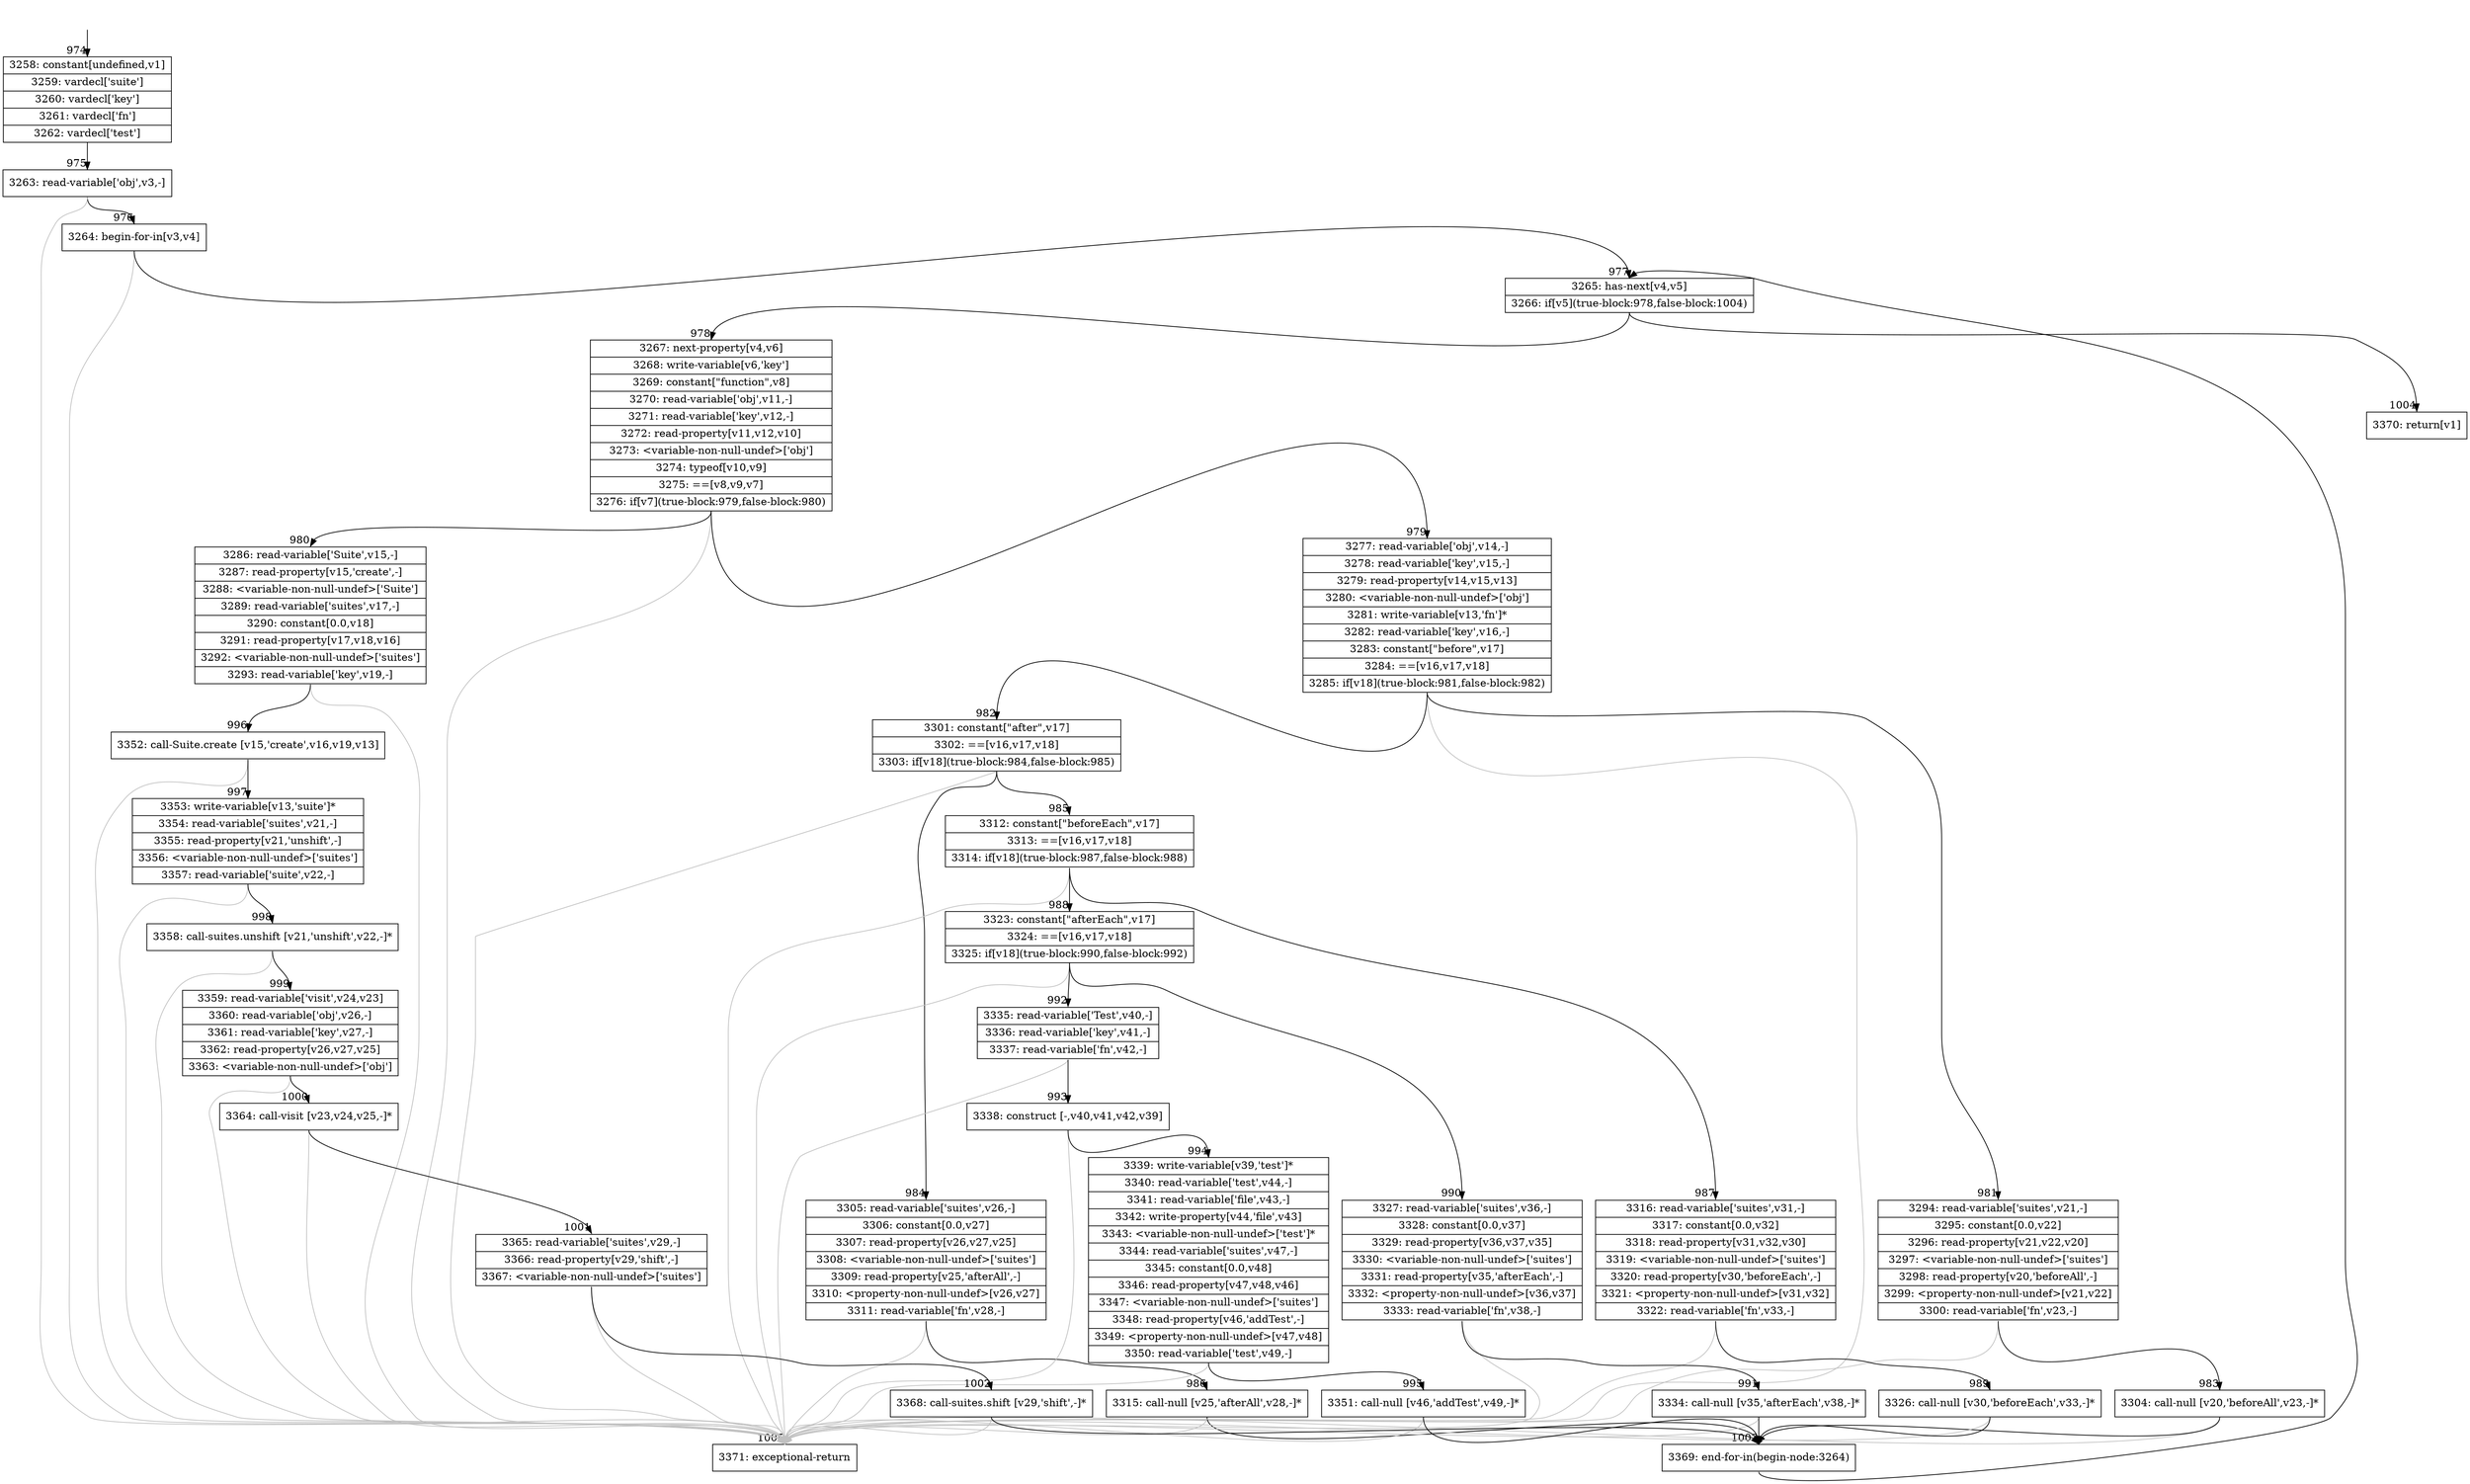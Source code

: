 digraph {
rankdir="TD"
BB_entry97[shape=none,label=""];
BB_entry97 -> BB974 [tailport=s, headport=n, headlabel="    974"]
BB974 [shape=record label="{3258: constant[undefined,v1]|3259: vardecl['suite']|3260: vardecl['key']|3261: vardecl['fn']|3262: vardecl['test']}" ] 
BB974 -> BB975 [tailport=s, headport=n, headlabel="      975"]
BB975 [shape=record label="{3263: read-variable['obj',v3,-]}" ] 
BB975 -> BB976 [tailport=s, headport=n, headlabel="      976"]
BB975 -> BB1005 [tailport=s, headport=n, color=gray, headlabel="      1005"]
BB976 [shape=record label="{3264: begin-for-in[v3,v4]}" ] 
BB976 -> BB977 [tailport=s, headport=n, headlabel="      977"]
BB976 -> BB1005 [tailport=s, headport=n, color=gray]
BB977 [shape=record label="{3265: has-next[v4,v5]|3266: if[v5](true-block:978,false-block:1004)}" ] 
BB977 -> BB978 [tailport=s, headport=n, headlabel="      978"]
BB977 -> BB1004 [tailport=s, headport=n, headlabel="      1004"]
BB978 [shape=record label="{3267: next-property[v4,v6]|3268: write-variable[v6,'key']|3269: constant[\"function\",v8]|3270: read-variable['obj',v11,-]|3271: read-variable['key',v12,-]|3272: read-property[v11,v12,v10]|3273: \<variable-non-null-undef\>['obj']|3274: typeof[v10,v9]|3275: ==[v8,v9,v7]|3276: if[v7](true-block:979,false-block:980)}" ] 
BB978 -> BB979 [tailport=s, headport=n, headlabel="      979"]
BB978 -> BB980 [tailport=s, headport=n, headlabel="      980"]
BB978 -> BB1005 [tailport=s, headport=n, color=gray]
BB979 [shape=record label="{3277: read-variable['obj',v14,-]|3278: read-variable['key',v15,-]|3279: read-property[v14,v15,v13]|3280: \<variable-non-null-undef\>['obj']|3281: write-variable[v13,'fn']*|3282: read-variable['key',v16,-]|3283: constant[\"before\",v17]|3284: ==[v16,v17,v18]|3285: if[v18](true-block:981,false-block:982)}" ] 
BB979 -> BB981 [tailport=s, headport=n, headlabel="      981"]
BB979 -> BB982 [tailport=s, headport=n, headlabel="      982"]
BB979 -> BB1005 [tailport=s, headport=n, color=gray]
BB980 [shape=record label="{3286: read-variable['Suite',v15,-]|3287: read-property[v15,'create',-]|3288: \<variable-non-null-undef\>['Suite']|3289: read-variable['suites',v17,-]|3290: constant[0.0,v18]|3291: read-property[v17,v18,v16]|3292: \<variable-non-null-undef\>['suites']|3293: read-variable['key',v19,-]}" ] 
BB980 -> BB996 [tailport=s, headport=n, headlabel="      996"]
BB980 -> BB1005 [tailport=s, headport=n, color=gray]
BB981 [shape=record label="{3294: read-variable['suites',v21,-]|3295: constant[0.0,v22]|3296: read-property[v21,v22,v20]|3297: \<variable-non-null-undef\>['suites']|3298: read-property[v20,'beforeAll',-]|3299: \<property-non-null-undef\>[v21,v22]|3300: read-variable['fn',v23,-]}" ] 
BB981 -> BB983 [tailport=s, headport=n, headlabel="      983"]
BB981 -> BB1005 [tailport=s, headport=n, color=gray]
BB982 [shape=record label="{3301: constant[\"after\",v17]|3302: ==[v16,v17,v18]|3303: if[v18](true-block:984,false-block:985)}" ] 
BB982 -> BB984 [tailport=s, headport=n, headlabel="      984"]
BB982 -> BB985 [tailport=s, headport=n, headlabel="      985"]
BB982 -> BB1005 [tailport=s, headport=n, color=gray]
BB983 [shape=record label="{3304: call-null [v20,'beforeAll',v23,-]*}" ] 
BB983 -> BB1003 [tailport=s, headport=n, headlabel="      1003"]
BB983 -> BB1005 [tailport=s, headport=n, color=gray]
BB984 [shape=record label="{3305: read-variable['suites',v26,-]|3306: constant[0.0,v27]|3307: read-property[v26,v27,v25]|3308: \<variable-non-null-undef\>['suites']|3309: read-property[v25,'afterAll',-]|3310: \<property-non-null-undef\>[v26,v27]|3311: read-variable['fn',v28,-]}" ] 
BB984 -> BB986 [tailport=s, headport=n, headlabel="      986"]
BB984 -> BB1005 [tailport=s, headport=n, color=gray]
BB985 [shape=record label="{3312: constant[\"beforeEach\",v17]|3313: ==[v16,v17,v18]|3314: if[v18](true-block:987,false-block:988)}" ] 
BB985 -> BB987 [tailport=s, headport=n, headlabel="      987"]
BB985 -> BB988 [tailport=s, headport=n, headlabel="      988"]
BB985 -> BB1005 [tailport=s, headport=n, color=gray]
BB986 [shape=record label="{3315: call-null [v25,'afterAll',v28,-]*}" ] 
BB986 -> BB1003 [tailport=s, headport=n]
BB986 -> BB1005 [tailport=s, headport=n, color=gray]
BB987 [shape=record label="{3316: read-variable['suites',v31,-]|3317: constant[0.0,v32]|3318: read-property[v31,v32,v30]|3319: \<variable-non-null-undef\>['suites']|3320: read-property[v30,'beforeEach',-]|3321: \<property-non-null-undef\>[v31,v32]|3322: read-variable['fn',v33,-]}" ] 
BB987 -> BB989 [tailport=s, headport=n, headlabel="      989"]
BB987 -> BB1005 [tailport=s, headport=n, color=gray]
BB988 [shape=record label="{3323: constant[\"afterEach\",v17]|3324: ==[v16,v17,v18]|3325: if[v18](true-block:990,false-block:992)}" ] 
BB988 -> BB990 [tailport=s, headport=n, headlabel="      990"]
BB988 -> BB992 [tailport=s, headport=n, headlabel="      992"]
BB988 -> BB1005 [tailport=s, headport=n, color=gray]
BB989 [shape=record label="{3326: call-null [v30,'beforeEach',v33,-]*}" ] 
BB989 -> BB1003 [tailport=s, headport=n]
BB989 -> BB1005 [tailport=s, headport=n, color=gray]
BB990 [shape=record label="{3327: read-variable['suites',v36,-]|3328: constant[0.0,v37]|3329: read-property[v36,v37,v35]|3330: \<variable-non-null-undef\>['suites']|3331: read-property[v35,'afterEach',-]|3332: \<property-non-null-undef\>[v36,v37]|3333: read-variable['fn',v38,-]}" ] 
BB990 -> BB991 [tailport=s, headport=n, headlabel="      991"]
BB990 -> BB1005 [tailport=s, headport=n, color=gray]
BB991 [shape=record label="{3334: call-null [v35,'afterEach',v38,-]*}" ] 
BB991 -> BB1003 [tailport=s, headport=n]
BB991 -> BB1005 [tailport=s, headport=n, color=gray]
BB992 [shape=record label="{3335: read-variable['Test',v40,-]|3336: read-variable['key',v41,-]|3337: read-variable['fn',v42,-]}" ] 
BB992 -> BB993 [tailport=s, headport=n, headlabel="      993"]
BB992 -> BB1005 [tailport=s, headport=n, color=gray]
BB993 [shape=record label="{3338: construct [-,v40,v41,v42,v39]}" ] 
BB993 -> BB994 [tailport=s, headport=n, headlabel="      994"]
BB993 -> BB1005 [tailport=s, headport=n, color=gray]
BB994 [shape=record label="{3339: write-variable[v39,'test']*|3340: read-variable['test',v44,-]|3341: read-variable['file',v43,-]|3342: write-property[v44,'file',v43]|3343: \<variable-non-null-undef\>['test']*|3344: read-variable['suites',v47,-]|3345: constant[0.0,v48]|3346: read-property[v47,v48,v46]|3347: \<variable-non-null-undef\>['suites']|3348: read-property[v46,'addTest',-]|3349: \<property-non-null-undef\>[v47,v48]|3350: read-variable['test',v49,-]}" ] 
BB994 -> BB995 [tailport=s, headport=n, headlabel="      995"]
BB994 -> BB1005 [tailport=s, headport=n, color=gray]
BB995 [shape=record label="{3351: call-null [v46,'addTest',v49,-]*}" ] 
BB995 -> BB1003 [tailport=s, headport=n]
BB995 -> BB1005 [tailport=s, headport=n, color=gray]
BB996 [shape=record label="{3352: call-Suite.create [v15,'create',v16,v19,v13]}" ] 
BB996 -> BB997 [tailport=s, headport=n, headlabel="      997"]
BB996 -> BB1005 [tailport=s, headport=n, color=gray]
BB997 [shape=record label="{3353: write-variable[v13,'suite']*|3354: read-variable['suites',v21,-]|3355: read-property[v21,'unshift',-]|3356: \<variable-non-null-undef\>['suites']|3357: read-variable['suite',v22,-]}" ] 
BB997 -> BB998 [tailport=s, headport=n, headlabel="      998"]
BB997 -> BB1005 [tailport=s, headport=n, color=gray]
BB998 [shape=record label="{3358: call-suites.unshift [v21,'unshift',v22,-]*}" ] 
BB998 -> BB999 [tailport=s, headport=n, headlabel="      999"]
BB998 -> BB1005 [tailport=s, headport=n, color=gray]
BB999 [shape=record label="{3359: read-variable['visit',v24,v23]|3360: read-variable['obj',v26,-]|3361: read-variable['key',v27,-]|3362: read-property[v26,v27,v25]|3363: \<variable-non-null-undef\>['obj']}" ] 
BB999 -> BB1000 [tailport=s, headport=n, headlabel="      1000"]
BB999 -> BB1005 [tailport=s, headport=n, color=gray]
BB1000 [shape=record label="{3364: call-visit [v23,v24,v25,-]*}" ] 
BB1000 -> BB1001 [tailport=s, headport=n, headlabel="      1001"]
BB1000 -> BB1005 [tailport=s, headport=n, color=gray]
BB1001 [shape=record label="{3365: read-variable['suites',v29,-]|3366: read-property[v29,'shift',-]|3367: \<variable-non-null-undef\>['suites']}" ] 
BB1001 -> BB1002 [tailport=s, headport=n, headlabel="      1002"]
BB1001 -> BB1005 [tailport=s, headport=n, color=gray]
BB1002 [shape=record label="{3368: call-suites.shift [v29,'shift',-]*}" ] 
BB1002 -> BB1003 [tailport=s, headport=n]
BB1002 -> BB1005 [tailport=s, headport=n, color=gray]
BB1003 [shape=record label="{3369: end-for-in(begin-node:3264)}" ] 
BB1003 -> BB977 [tailport=s, headport=n]
BB1004 [shape=record label="{3370: return[v1]}" ] 
BB1005 [shape=record label="{3371: exceptional-return}" ] 
//#$~ 1177
}
